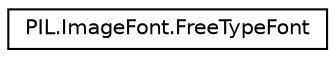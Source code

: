 digraph "Graphical Class Hierarchy"
{
 // LATEX_PDF_SIZE
  edge [fontname="Helvetica",fontsize="10",labelfontname="Helvetica",labelfontsize="10"];
  node [fontname="Helvetica",fontsize="10",shape=record];
  rankdir="LR";
  Node0 [label="PIL.ImageFont.FreeTypeFont",height=0.2,width=0.4,color="black", fillcolor="white", style="filled",URL="$classPIL_1_1ImageFont_1_1FreeTypeFont.html",tooltip="Wrapper for FreeType fonts."];
}
